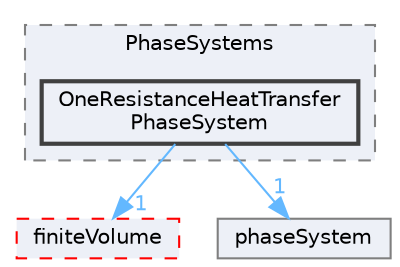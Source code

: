 digraph "src/phaseSystemModels/reactingEuler/multiphaseSystem/PhaseSystems/OneResistanceHeatTransferPhaseSystem"
{
 // LATEX_PDF_SIZE
  bgcolor="transparent";
  edge [fontname=Helvetica,fontsize=10,labelfontname=Helvetica,labelfontsize=10];
  node [fontname=Helvetica,fontsize=10,shape=box,height=0.2,width=0.4];
  compound=true
  subgraph clusterdir_781c720f7306a7408b32d743fdc101ef {
    graph [ bgcolor="#edf0f7", pencolor="grey50", label="PhaseSystems", fontname=Helvetica,fontsize=10 style="filled,dashed", URL="dir_781c720f7306a7408b32d743fdc101ef.html",tooltip=""]
  dir_b0be13b6da4bbffdc24bf267cdd131f8 [label="OneResistanceHeatTransfer\lPhaseSystem", fillcolor="#edf0f7", color="grey25", style="filled,bold", URL="dir_b0be13b6da4bbffdc24bf267cdd131f8.html",tooltip=""];
  }
  dir_9bd15774b555cf7259a6fa18f99fe99b [label="finiteVolume", fillcolor="#edf0f7", color="red", style="filled,dashed", URL="dir_9bd15774b555cf7259a6fa18f99fe99b.html",tooltip=""];
  dir_dfe19b54a98af0254be9d6c989217747 [label="phaseSystem", fillcolor="#edf0f7", color="grey50", style="filled", URL="dir_dfe19b54a98af0254be9d6c989217747.html",tooltip=""];
  dir_b0be13b6da4bbffdc24bf267cdd131f8->dir_9bd15774b555cf7259a6fa18f99fe99b [headlabel="1", labeldistance=1.5 headhref="dir_002691_001387.html" href="dir_002691_001387.html" color="steelblue1" fontcolor="steelblue1"];
  dir_b0be13b6da4bbffdc24bf267cdd131f8->dir_dfe19b54a98af0254be9d6c989217747 [headlabel="1", labeldistance=1.5 headhref="dir_002691_002906.html" href="dir_002691_002906.html" color="steelblue1" fontcolor="steelblue1"];
}
